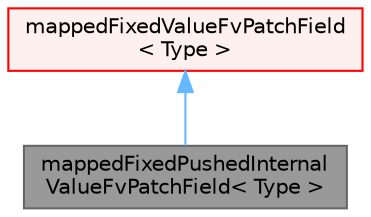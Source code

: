 digraph "mappedFixedPushedInternalValueFvPatchField&lt; Type &gt;"
{
 // LATEX_PDF_SIZE
  bgcolor="transparent";
  edge [fontname=Helvetica,fontsize=10,labelfontname=Helvetica,labelfontsize=10];
  node [fontname=Helvetica,fontsize=10,shape=box,height=0.2,width=0.4];
  Node1 [id="Node000001",label="mappedFixedPushedInternal\lValueFvPatchField\< Type \>",height=0.2,width=0.4,color="gray40", fillcolor="grey60", style="filled", fontcolor="black",tooltip="This boundary condition maps the boundary values of a neighbour patch field to the boundary and inter..."];
  Node2 -> Node1 [id="edge1_Node000001_Node000002",dir="back",color="steelblue1",style="solid",tooltip=" "];
  Node2 [id="Node000002",label="mappedFixedValueFvPatchField\l\< Type \>",height=0.2,width=0.4,color="red", fillcolor="#FFF0F0", style="filled",URL="$classFoam_1_1mappedFixedValueFvPatchField.html",tooltip="This boundary condition maps the value at a set of cells or patch faces back to *this."];
}

